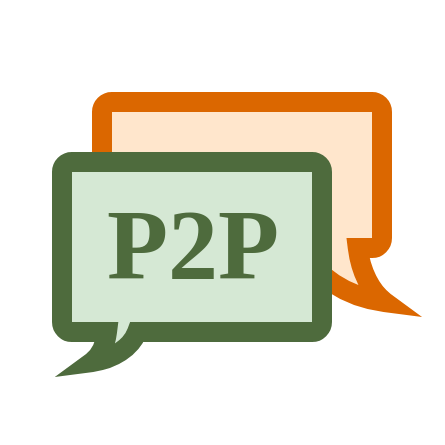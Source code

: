 <mxfile version="13.0.3" type="device"><diagram id="gSpn2izk6M-FeoYC5HPZ" name="Page-1"><mxGraphModel dx="1024" dy="592" grid="1" gridSize="10" guides="1" tooltips="1" connect="1" arrows="1" fold="1" page="1" pageScale="1" pageWidth="850" pageHeight="1100" math="0" shadow="0" extFonts="Rowdies^https://fonts.googleapis.com/css?family=Rowdies"><root><mxCell id="0"/><mxCell id="1" parent="0"/><mxCell id="Yuw02Rb8IrN0Fwtzof0M-2" value="" style="whiteSpace=wrap;html=1;aspect=fixed;fillColor=none;strokeColor=#FFFFFF;" parent="1" vertex="1"><mxGeometry x="340" y="230" width="220" height="220" as="geometry"/></mxCell><mxCell id="bLqoWKsQztfE7kOnrdKK-2" value="" style="whiteSpace=wrap;html=1;shape=mxgraph.basic.roundRectCallout;dx=25.6;dy=27;size=5;boundedLbl=1;sketch=0;flipH=1;strokeWidth=10;fillColor=#ffe6cc;strokeColor=#DB6700;" parent="1" vertex="1"><mxGeometry x="390" y="280" width="140" height="100" as="geometry"/></mxCell><mxCell id="bLqoWKsQztfE7kOnrdKK-1" value="" style="whiteSpace=wrap;html=1;shape=mxgraph.basic.roundRectCallout;dx=30;dy=15;size=5;boundedLbl=1;fillColor=#d5e8d4;strokeColor=#4E6B3D;strokeWidth=10;" parent="1" vertex="1"><mxGeometry x="370" y="310" width="130" height="100" as="geometry"/></mxCell><mxCell id="bLqoWKsQztfE7kOnrdKK-3" value="P2P" style="text;html=1;strokeColor=none;fillColor=none;align=center;verticalAlign=middle;whiteSpace=wrap;rounded=0;sketch=0;fontSize=50;fontStyle=1;fontFamily=Rowdies;fontColor=#4E6B3D;FType=g;" parent="1" vertex="1"><mxGeometry x="377.5" y="330" width="115" height="40" as="geometry"/></mxCell></root></mxGraphModel></diagram></mxfile>